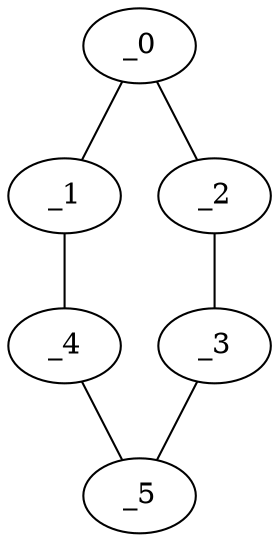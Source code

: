 graph HP1_0053 {
	_0	 [x="1.05327",
		y="2.6108"];
	_1	 [x="0.827588",
		y="1.00173"];
	_0 -- _1;
	_2	 [x="1.71004",
		y="0.225982"];
	_0 -- _2;
	_4	 [x="0.963558",
		y="1.13773"];
	_1 -- _4;
	_3	 [x="2.38941",
		y="2.74021"];
	_2 -- _3;
	_5	 [x="1.94838",
		y="1.18214"];
	_3 -- _5;
	_4 -- _5;
}
